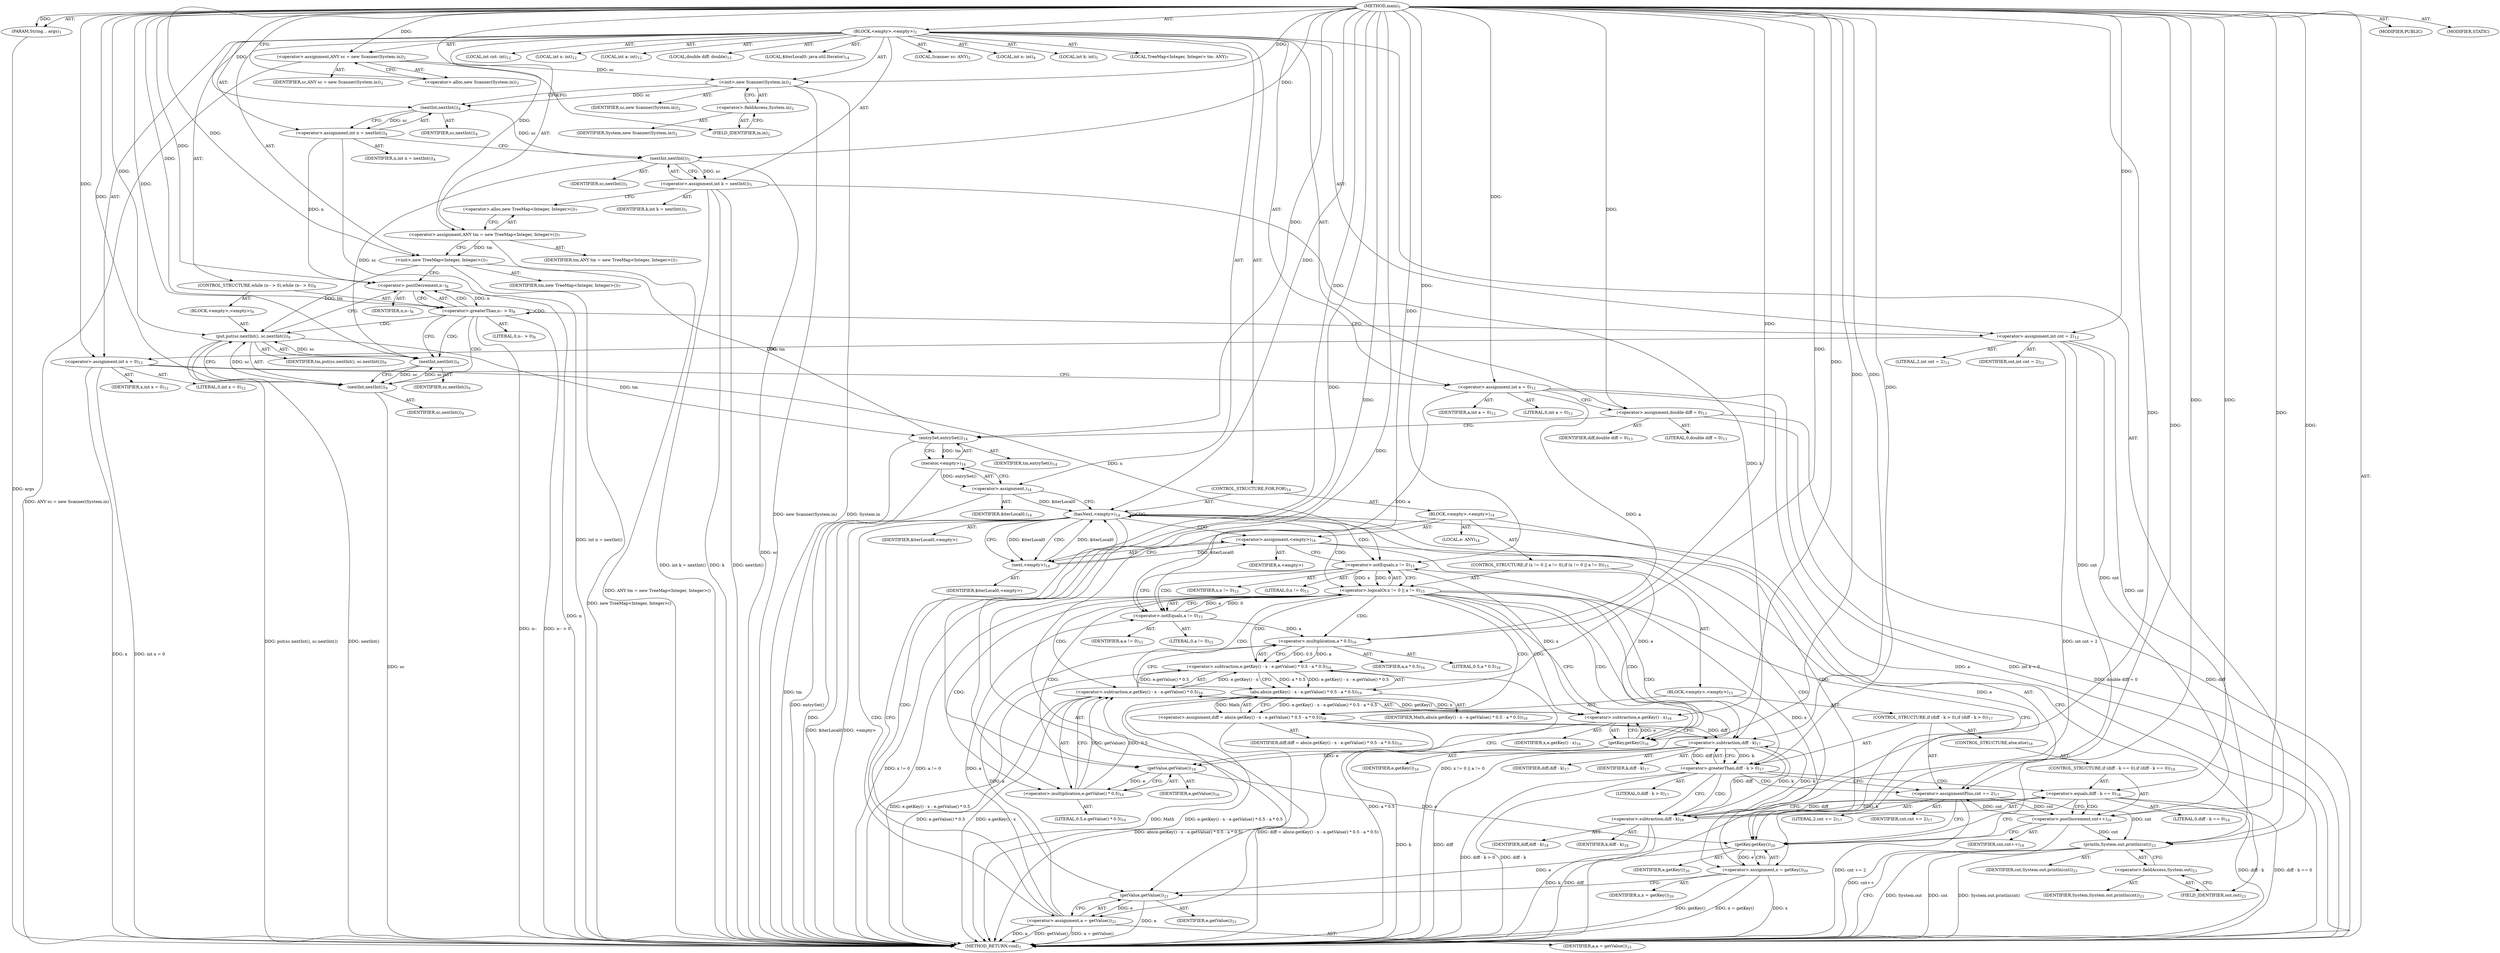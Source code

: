digraph "main" {  
"21" [label = <(METHOD,main)<SUB>1</SUB>> ]
"22" [label = <(PARAM,String... args)<SUB>1</SUB>> ]
"23" [label = <(BLOCK,&lt;empty&gt;,&lt;empty&gt;)<SUB>1</SUB>> ]
"4" [label = <(LOCAL,Scanner sc: ANY)<SUB>2</SUB>> ]
"24" [label = <(&lt;operator&gt;.assignment,ANY sc = new Scanner(System.in))<SUB>2</SUB>> ]
"25" [label = <(IDENTIFIER,sc,ANY sc = new Scanner(System.in))<SUB>2</SUB>> ]
"26" [label = <(&lt;operator&gt;.alloc,new Scanner(System.in))<SUB>2</SUB>> ]
"27" [label = <(&lt;init&gt;,new Scanner(System.in))<SUB>2</SUB>> ]
"3" [label = <(IDENTIFIER,sc,new Scanner(System.in))<SUB>2</SUB>> ]
"28" [label = <(&lt;operator&gt;.fieldAccess,System.in)<SUB>2</SUB>> ]
"29" [label = <(IDENTIFIER,System,new Scanner(System.in))<SUB>2</SUB>> ]
"30" [label = <(FIELD_IDENTIFIER,in,in)<SUB>2</SUB>> ]
"31" [label = <(LOCAL,int n: int)<SUB>4</SUB>> ]
"32" [label = <(&lt;operator&gt;.assignment,int n = nextInt())<SUB>4</SUB>> ]
"33" [label = <(IDENTIFIER,n,int n = nextInt())<SUB>4</SUB>> ]
"34" [label = <(nextInt,nextInt())<SUB>4</SUB>> ]
"35" [label = <(IDENTIFIER,sc,nextInt())<SUB>4</SUB>> ]
"36" [label = <(LOCAL,int k: int)<SUB>5</SUB>> ]
"37" [label = <(&lt;operator&gt;.assignment,int k = nextInt())<SUB>5</SUB>> ]
"38" [label = <(IDENTIFIER,k,int k = nextInt())<SUB>5</SUB>> ]
"39" [label = <(nextInt,nextInt())<SUB>5</SUB>> ]
"40" [label = <(IDENTIFIER,sc,nextInt())<SUB>5</SUB>> ]
"6" [label = <(LOCAL,TreeMap&lt;Integer, Integer&gt; tm: ANY)<SUB>7</SUB>> ]
"41" [label = <(&lt;operator&gt;.assignment,ANY tm = new TreeMap&lt;Integer, Integer&gt;())<SUB>7</SUB>> ]
"42" [label = <(IDENTIFIER,tm,ANY tm = new TreeMap&lt;Integer, Integer&gt;())<SUB>7</SUB>> ]
"43" [label = <(&lt;operator&gt;.alloc,new TreeMap&lt;Integer, Integer&gt;())<SUB>7</SUB>> ]
"44" [label = <(&lt;init&gt;,new TreeMap&lt;Integer, Integer&gt;())<SUB>7</SUB>> ]
"5" [label = <(IDENTIFIER,tm,new TreeMap&lt;Integer, Integer&gt;())<SUB>7</SUB>> ]
"45" [label = <(CONTROL_STRUCTURE,while (n-- &gt; 0),while (n-- &gt; 0))<SUB>8</SUB>> ]
"46" [label = <(&lt;operator&gt;.greaterThan,n-- &gt; 0)<SUB>8</SUB>> ]
"47" [label = <(&lt;operator&gt;.postDecrement,n--)<SUB>8</SUB>> ]
"48" [label = <(IDENTIFIER,n,n--)<SUB>8</SUB>> ]
"49" [label = <(LITERAL,0,n-- &gt; 0)<SUB>8</SUB>> ]
"50" [label = <(BLOCK,&lt;empty&gt;,&lt;empty&gt;)<SUB>8</SUB>> ]
"51" [label = <(put,put(sc.nextInt(), sc.nextInt()))<SUB>9</SUB>> ]
"52" [label = <(IDENTIFIER,tm,put(sc.nextInt(), sc.nextInt()))<SUB>9</SUB>> ]
"53" [label = <(nextInt,nextInt())<SUB>9</SUB>> ]
"54" [label = <(IDENTIFIER,sc,nextInt())<SUB>9</SUB>> ]
"55" [label = <(nextInt,nextInt())<SUB>9</SUB>> ]
"56" [label = <(IDENTIFIER,sc,nextInt())<SUB>9</SUB>> ]
"57" [label = <(LOCAL,int cnt: int)<SUB>12</SUB>> ]
"58" [label = <(LOCAL,int x: int)<SUB>12</SUB>> ]
"59" [label = <(LOCAL,int a: int)<SUB>12</SUB>> ]
"60" [label = <(&lt;operator&gt;.assignment,int cnt = 2)<SUB>12</SUB>> ]
"61" [label = <(IDENTIFIER,cnt,int cnt = 2)<SUB>12</SUB>> ]
"62" [label = <(LITERAL,2,int cnt = 2)<SUB>12</SUB>> ]
"63" [label = <(&lt;operator&gt;.assignment,int x = 0)<SUB>12</SUB>> ]
"64" [label = <(IDENTIFIER,x,int x = 0)<SUB>12</SUB>> ]
"65" [label = <(LITERAL,0,int x = 0)<SUB>12</SUB>> ]
"66" [label = <(&lt;operator&gt;.assignment,int a = 0)<SUB>12</SUB>> ]
"67" [label = <(IDENTIFIER,a,int a = 0)<SUB>12</SUB>> ]
"68" [label = <(LITERAL,0,int a = 0)<SUB>12</SUB>> ]
"69" [label = <(LOCAL,double diff: double)<SUB>13</SUB>> ]
"70" [label = <(&lt;operator&gt;.assignment,double diff = 0)<SUB>13</SUB>> ]
"71" [label = <(IDENTIFIER,diff,double diff = 0)<SUB>13</SUB>> ]
"72" [label = <(LITERAL,0,double diff = 0)<SUB>13</SUB>> ]
"73" [label = <(LOCAL,$iterLocal0: java.util.Iterator)<SUB>14</SUB>> ]
"74" [label = <(&lt;operator&gt;.assignment,)<SUB>14</SUB>> ]
"75" [label = <(IDENTIFIER,$iterLocal0,)<SUB>14</SUB>> ]
"76" [label = <(iterator,&lt;empty&gt;)<SUB>14</SUB>> ]
"77" [label = <(entrySet,entrySet())<SUB>14</SUB>> ]
"78" [label = <(IDENTIFIER,tm,entrySet())<SUB>14</SUB>> ]
"79" [label = <(CONTROL_STRUCTURE,FOR,FOR)<SUB>14</SUB>> ]
"80" [label = <(hasNext,&lt;empty&gt;)<SUB>14</SUB>> ]
"81" [label = <(IDENTIFIER,$iterLocal0,&lt;empty&gt;)> ]
"82" [label = <(BLOCK,&lt;empty&gt;,&lt;empty&gt;)<SUB>14</SUB>> ]
"83" [label = <(LOCAL,e: ANY)<SUB>14</SUB>> ]
"84" [label = <(&lt;operator&gt;.assignment,&lt;empty&gt;)<SUB>14</SUB>> ]
"85" [label = <(IDENTIFIER,e,&lt;empty&gt;)> ]
"86" [label = <(next,&lt;empty&gt;)<SUB>14</SUB>> ]
"87" [label = <(IDENTIFIER,$iterLocal0,&lt;empty&gt;)> ]
"88" [label = <(CONTROL_STRUCTURE,if (x != 0 || a != 0),if (x != 0 || a != 0))<SUB>15</SUB>> ]
"89" [label = <(&lt;operator&gt;.logicalOr,x != 0 || a != 0)<SUB>15</SUB>> ]
"90" [label = <(&lt;operator&gt;.notEquals,x != 0)<SUB>15</SUB>> ]
"91" [label = <(IDENTIFIER,x,x != 0)<SUB>15</SUB>> ]
"92" [label = <(LITERAL,0,x != 0)<SUB>15</SUB>> ]
"93" [label = <(&lt;operator&gt;.notEquals,a != 0)<SUB>15</SUB>> ]
"94" [label = <(IDENTIFIER,a,a != 0)<SUB>15</SUB>> ]
"95" [label = <(LITERAL,0,a != 0)<SUB>15</SUB>> ]
"96" [label = <(BLOCK,&lt;empty&gt;,&lt;empty&gt;)<SUB>15</SUB>> ]
"97" [label = <(&lt;operator&gt;.assignment,diff = abs(e.getKey() - x - e.getValue() * 0.5 - a * 0.5))<SUB>16</SUB>> ]
"98" [label = <(IDENTIFIER,diff,diff = abs(e.getKey() - x - e.getValue() * 0.5 - a * 0.5))<SUB>16</SUB>> ]
"99" [label = <(abs,abs(e.getKey() - x - e.getValue() * 0.5 - a * 0.5))<SUB>16</SUB>> ]
"100" [label = <(IDENTIFIER,Math,abs(e.getKey() - x - e.getValue() * 0.5 - a * 0.5))<SUB>16</SUB>> ]
"101" [label = <(&lt;operator&gt;.subtraction,e.getKey() - x - e.getValue() * 0.5 - a * 0.5)<SUB>16</SUB>> ]
"102" [label = <(&lt;operator&gt;.subtraction,e.getKey() - x - e.getValue() * 0.5)<SUB>16</SUB>> ]
"103" [label = <(&lt;operator&gt;.subtraction,e.getKey() - x)<SUB>16</SUB>> ]
"104" [label = <(getKey,getKey())<SUB>16</SUB>> ]
"105" [label = <(IDENTIFIER,e,getKey())<SUB>16</SUB>> ]
"106" [label = <(IDENTIFIER,x,e.getKey() - x)<SUB>16</SUB>> ]
"107" [label = <(&lt;operator&gt;.multiplication,e.getValue() * 0.5)<SUB>16</SUB>> ]
"108" [label = <(getValue,getValue())<SUB>16</SUB>> ]
"109" [label = <(IDENTIFIER,e,getValue())<SUB>16</SUB>> ]
"110" [label = <(LITERAL,0.5,e.getValue() * 0.5)<SUB>16</SUB>> ]
"111" [label = <(&lt;operator&gt;.multiplication,a * 0.5)<SUB>16</SUB>> ]
"112" [label = <(IDENTIFIER,a,a * 0.5)<SUB>16</SUB>> ]
"113" [label = <(LITERAL,0.5,a * 0.5)<SUB>16</SUB>> ]
"114" [label = <(CONTROL_STRUCTURE,if (diff - k &gt; 0),if (diff - k &gt; 0))<SUB>17</SUB>> ]
"115" [label = <(&lt;operator&gt;.greaterThan,diff - k &gt; 0)<SUB>17</SUB>> ]
"116" [label = <(&lt;operator&gt;.subtraction,diff - k)<SUB>17</SUB>> ]
"117" [label = <(IDENTIFIER,diff,diff - k)<SUB>17</SUB>> ]
"118" [label = <(IDENTIFIER,k,diff - k)<SUB>17</SUB>> ]
"119" [label = <(LITERAL,0,diff - k &gt; 0)<SUB>17</SUB>> ]
"120" [label = <(&lt;operator&gt;.assignmentPlus,cnt += 2)<SUB>17</SUB>> ]
"121" [label = <(IDENTIFIER,cnt,cnt += 2)<SUB>17</SUB>> ]
"122" [label = <(LITERAL,2,cnt += 2)<SUB>17</SUB>> ]
"123" [label = <(CONTROL_STRUCTURE,else,else)<SUB>18</SUB>> ]
"124" [label = <(CONTROL_STRUCTURE,if (diff - k == 0),if (diff - k == 0))<SUB>18</SUB>> ]
"125" [label = <(&lt;operator&gt;.equals,diff - k == 0)<SUB>18</SUB>> ]
"126" [label = <(&lt;operator&gt;.subtraction,diff - k)<SUB>18</SUB>> ]
"127" [label = <(IDENTIFIER,diff,diff - k)<SUB>18</SUB>> ]
"128" [label = <(IDENTIFIER,k,diff - k)<SUB>18</SUB>> ]
"129" [label = <(LITERAL,0,diff - k == 0)<SUB>18</SUB>> ]
"130" [label = <(&lt;operator&gt;.postIncrement,cnt++)<SUB>18</SUB>> ]
"131" [label = <(IDENTIFIER,cnt,cnt++)<SUB>18</SUB>> ]
"132" [label = <(&lt;operator&gt;.assignment,x = getKey())<SUB>20</SUB>> ]
"133" [label = <(IDENTIFIER,x,x = getKey())<SUB>20</SUB>> ]
"134" [label = <(getKey,getKey())<SUB>20</SUB>> ]
"135" [label = <(IDENTIFIER,e,getKey())<SUB>20</SUB>> ]
"136" [label = <(&lt;operator&gt;.assignment,a = getValue())<SUB>21</SUB>> ]
"137" [label = <(IDENTIFIER,a,a = getValue())<SUB>21</SUB>> ]
"138" [label = <(getValue,getValue())<SUB>21</SUB>> ]
"139" [label = <(IDENTIFIER,e,getValue())<SUB>21</SUB>> ]
"140" [label = <(println,System.out.println(cnt))<SUB>23</SUB>> ]
"141" [label = <(&lt;operator&gt;.fieldAccess,System.out)<SUB>23</SUB>> ]
"142" [label = <(IDENTIFIER,System,System.out.println(cnt))<SUB>23</SUB>> ]
"143" [label = <(FIELD_IDENTIFIER,out,out)<SUB>23</SUB>> ]
"144" [label = <(IDENTIFIER,cnt,System.out.println(cnt))<SUB>23</SUB>> ]
"145" [label = <(MODIFIER,PUBLIC)> ]
"146" [label = <(MODIFIER,STATIC)> ]
"147" [label = <(METHOD_RETURN,void)<SUB>1</SUB>> ]
  "21" -> "22"  [ label = "AST: "] 
  "21" -> "23"  [ label = "AST: "] 
  "21" -> "145"  [ label = "AST: "] 
  "21" -> "146"  [ label = "AST: "] 
  "21" -> "147"  [ label = "AST: "] 
  "23" -> "4"  [ label = "AST: "] 
  "23" -> "24"  [ label = "AST: "] 
  "23" -> "27"  [ label = "AST: "] 
  "23" -> "31"  [ label = "AST: "] 
  "23" -> "32"  [ label = "AST: "] 
  "23" -> "36"  [ label = "AST: "] 
  "23" -> "37"  [ label = "AST: "] 
  "23" -> "6"  [ label = "AST: "] 
  "23" -> "41"  [ label = "AST: "] 
  "23" -> "44"  [ label = "AST: "] 
  "23" -> "45"  [ label = "AST: "] 
  "23" -> "57"  [ label = "AST: "] 
  "23" -> "58"  [ label = "AST: "] 
  "23" -> "59"  [ label = "AST: "] 
  "23" -> "60"  [ label = "AST: "] 
  "23" -> "63"  [ label = "AST: "] 
  "23" -> "66"  [ label = "AST: "] 
  "23" -> "69"  [ label = "AST: "] 
  "23" -> "70"  [ label = "AST: "] 
  "23" -> "73"  [ label = "AST: "] 
  "23" -> "74"  [ label = "AST: "] 
  "23" -> "79"  [ label = "AST: "] 
  "23" -> "140"  [ label = "AST: "] 
  "24" -> "25"  [ label = "AST: "] 
  "24" -> "26"  [ label = "AST: "] 
  "27" -> "3"  [ label = "AST: "] 
  "27" -> "28"  [ label = "AST: "] 
  "28" -> "29"  [ label = "AST: "] 
  "28" -> "30"  [ label = "AST: "] 
  "32" -> "33"  [ label = "AST: "] 
  "32" -> "34"  [ label = "AST: "] 
  "34" -> "35"  [ label = "AST: "] 
  "37" -> "38"  [ label = "AST: "] 
  "37" -> "39"  [ label = "AST: "] 
  "39" -> "40"  [ label = "AST: "] 
  "41" -> "42"  [ label = "AST: "] 
  "41" -> "43"  [ label = "AST: "] 
  "44" -> "5"  [ label = "AST: "] 
  "45" -> "46"  [ label = "AST: "] 
  "45" -> "50"  [ label = "AST: "] 
  "46" -> "47"  [ label = "AST: "] 
  "46" -> "49"  [ label = "AST: "] 
  "47" -> "48"  [ label = "AST: "] 
  "50" -> "51"  [ label = "AST: "] 
  "51" -> "52"  [ label = "AST: "] 
  "51" -> "53"  [ label = "AST: "] 
  "51" -> "55"  [ label = "AST: "] 
  "53" -> "54"  [ label = "AST: "] 
  "55" -> "56"  [ label = "AST: "] 
  "60" -> "61"  [ label = "AST: "] 
  "60" -> "62"  [ label = "AST: "] 
  "63" -> "64"  [ label = "AST: "] 
  "63" -> "65"  [ label = "AST: "] 
  "66" -> "67"  [ label = "AST: "] 
  "66" -> "68"  [ label = "AST: "] 
  "70" -> "71"  [ label = "AST: "] 
  "70" -> "72"  [ label = "AST: "] 
  "74" -> "75"  [ label = "AST: "] 
  "74" -> "76"  [ label = "AST: "] 
  "76" -> "77"  [ label = "AST: "] 
  "77" -> "78"  [ label = "AST: "] 
  "79" -> "80"  [ label = "AST: "] 
  "79" -> "82"  [ label = "AST: "] 
  "80" -> "81"  [ label = "AST: "] 
  "82" -> "83"  [ label = "AST: "] 
  "82" -> "84"  [ label = "AST: "] 
  "82" -> "88"  [ label = "AST: "] 
  "82" -> "132"  [ label = "AST: "] 
  "82" -> "136"  [ label = "AST: "] 
  "84" -> "85"  [ label = "AST: "] 
  "84" -> "86"  [ label = "AST: "] 
  "86" -> "87"  [ label = "AST: "] 
  "88" -> "89"  [ label = "AST: "] 
  "88" -> "96"  [ label = "AST: "] 
  "89" -> "90"  [ label = "AST: "] 
  "89" -> "93"  [ label = "AST: "] 
  "90" -> "91"  [ label = "AST: "] 
  "90" -> "92"  [ label = "AST: "] 
  "93" -> "94"  [ label = "AST: "] 
  "93" -> "95"  [ label = "AST: "] 
  "96" -> "97"  [ label = "AST: "] 
  "96" -> "114"  [ label = "AST: "] 
  "97" -> "98"  [ label = "AST: "] 
  "97" -> "99"  [ label = "AST: "] 
  "99" -> "100"  [ label = "AST: "] 
  "99" -> "101"  [ label = "AST: "] 
  "101" -> "102"  [ label = "AST: "] 
  "101" -> "111"  [ label = "AST: "] 
  "102" -> "103"  [ label = "AST: "] 
  "102" -> "107"  [ label = "AST: "] 
  "103" -> "104"  [ label = "AST: "] 
  "103" -> "106"  [ label = "AST: "] 
  "104" -> "105"  [ label = "AST: "] 
  "107" -> "108"  [ label = "AST: "] 
  "107" -> "110"  [ label = "AST: "] 
  "108" -> "109"  [ label = "AST: "] 
  "111" -> "112"  [ label = "AST: "] 
  "111" -> "113"  [ label = "AST: "] 
  "114" -> "115"  [ label = "AST: "] 
  "114" -> "120"  [ label = "AST: "] 
  "114" -> "123"  [ label = "AST: "] 
  "115" -> "116"  [ label = "AST: "] 
  "115" -> "119"  [ label = "AST: "] 
  "116" -> "117"  [ label = "AST: "] 
  "116" -> "118"  [ label = "AST: "] 
  "120" -> "121"  [ label = "AST: "] 
  "120" -> "122"  [ label = "AST: "] 
  "123" -> "124"  [ label = "AST: "] 
  "124" -> "125"  [ label = "AST: "] 
  "124" -> "130"  [ label = "AST: "] 
  "125" -> "126"  [ label = "AST: "] 
  "125" -> "129"  [ label = "AST: "] 
  "126" -> "127"  [ label = "AST: "] 
  "126" -> "128"  [ label = "AST: "] 
  "130" -> "131"  [ label = "AST: "] 
  "132" -> "133"  [ label = "AST: "] 
  "132" -> "134"  [ label = "AST: "] 
  "134" -> "135"  [ label = "AST: "] 
  "136" -> "137"  [ label = "AST: "] 
  "136" -> "138"  [ label = "AST: "] 
  "138" -> "139"  [ label = "AST: "] 
  "140" -> "141"  [ label = "AST: "] 
  "140" -> "144"  [ label = "AST: "] 
  "141" -> "142"  [ label = "AST: "] 
  "141" -> "143"  [ label = "AST: "] 
  "24" -> "30"  [ label = "CFG: "] 
  "27" -> "34"  [ label = "CFG: "] 
  "32" -> "39"  [ label = "CFG: "] 
  "37" -> "43"  [ label = "CFG: "] 
  "41" -> "44"  [ label = "CFG: "] 
  "44" -> "47"  [ label = "CFG: "] 
  "60" -> "63"  [ label = "CFG: "] 
  "63" -> "66"  [ label = "CFG: "] 
  "66" -> "70"  [ label = "CFG: "] 
  "70" -> "77"  [ label = "CFG: "] 
  "74" -> "80"  [ label = "CFG: "] 
  "140" -> "147"  [ label = "CFG: "] 
  "26" -> "24"  [ label = "CFG: "] 
  "28" -> "27"  [ label = "CFG: "] 
  "34" -> "32"  [ label = "CFG: "] 
  "39" -> "37"  [ label = "CFG: "] 
  "43" -> "41"  [ label = "CFG: "] 
  "46" -> "53"  [ label = "CFG: "] 
  "46" -> "60"  [ label = "CFG: "] 
  "76" -> "74"  [ label = "CFG: "] 
  "80" -> "86"  [ label = "CFG: "] 
  "80" -> "143"  [ label = "CFG: "] 
  "141" -> "140"  [ label = "CFG: "] 
  "30" -> "28"  [ label = "CFG: "] 
  "47" -> "46"  [ label = "CFG: "] 
  "51" -> "47"  [ label = "CFG: "] 
  "77" -> "76"  [ label = "CFG: "] 
  "84" -> "90"  [ label = "CFG: "] 
  "132" -> "138"  [ label = "CFG: "] 
  "136" -> "80"  [ label = "CFG: "] 
  "143" -> "141"  [ label = "CFG: "] 
  "53" -> "55"  [ label = "CFG: "] 
  "55" -> "51"  [ label = "CFG: "] 
  "86" -> "84"  [ label = "CFG: "] 
  "89" -> "104"  [ label = "CFG: "] 
  "89" -> "134"  [ label = "CFG: "] 
  "134" -> "132"  [ label = "CFG: "] 
  "138" -> "136"  [ label = "CFG: "] 
  "90" -> "89"  [ label = "CFG: "] 
  "90" -> "93"  [ label = "CFG: "] 
  "93" -> "89"  [ label = "CFG: "] 
  "97" -> "116"  [ label = "CFG: "] 
  "99" -> "97"  [ label = "CFG: "] 
  "115" -> "120"  [ label = "CFG: "] 
  "115" -> "126"  [ label = "CFG: "] 
  "120" -> "134"  [ label = "CFG: "] 
  "101" -> "99"  [ label = "CFG: "] 
  "116" -> "115"  [ label = "CFG: "] 
  "102" -> "111"  [ label = "CFG: "] 
  "111" -> "101"  [ label = "CFG: "] 
  "125" -> "130"  [ label = "CFG: "] 
  "125" -> "134"  [ label = "CFG: "] 
  "130" -> "134"  [ label = "CFG: "] 
  "103" -> "108"  [ label = "CFG: "] 
  "107" -> "102"  [ label = "CFG: "] 
  "126" -> "125"  [ label = "CFG: "] 
  "104" -> "103"  [ label = "CFG: "] 
  "108" -> "107"  [ label = "CFG: "] 
  "21" -> "26"  [ label = "CFG: "] 
  "22" -> "147"  [ label = "DDG: args"] 
  "24" -> "147"  [ label = "DDG: ANY sc = new Scanner(System.in)"] 
  "27" -> "147"  [ label = "DDG: System.in"] 
  "27" -> "147"  [ label = "DDG: new Scanner(System.in)"] 
  "32" -> "147"  [ label = "DDG: int n = nextInt()"] 
  "37" -> "147"  [ label = "DDG: k"] 
  "39" -> "147"  [ label = "DDG: sc"] 
  "37" -> "147"  [ label = "DDG: nextInt()"] 
  "37" -> "147"  [ label = "DDG: int k = nextInt()"] 
  "41" -> "147"  [ label = "DDG: ANY tm = new TreeMap&lt;Integer, Integer&gt;()"] 
  "44" -> "147"  [ label = "DDG: new TreeMap&lt;Integer, Integer&gt;()"] 
  "47" -> "147"  [ label = "DDG: n"] 
  "46" -> "147"  [ label = "DDG: n--"] 
  "46" -> "147"  [ label = "DDG: n-- &gt; 0"] 
  "60" -> "147"  [ label = "DDG: int cnt = 2"] 
  "63" -> "147"  [ label = "DDG: x"] 
  "63" -> "147"  [ label = "DDG: int x = 0"] 
  "66" -> "147"  [ label = "DDG: a"] 
  "66" -> "147"  [ label = "DDG: int a = 0"] 
  "70" -> "147"  [ label = "DDG: diff"] 
  "70" -> "147"  [ label = "DDG: double diff = 0"] 
  "77" -> "147"  [ label = "DDG: tm"] 
  "76" -> "147"  [ label = "DDG: entrySet()"] 
  "74" -> "147"  [ label = "DDG: "] 
  "80" -> "147"  [ label = "DDG: $iterLocal0"] 
  "80" -> "147"  [ label = "DDG: &lt;empty&gt;"] 
  "140" -> "147"  [ label = "DDG: System.out"] 
  "140" -> "147"  [ label = "DDG: cnt"] 
  "140" -> "147"  [ label = "DDG: System.out.println(cnt)"] 
  "89" -> "147"  [ label = "DDG: x != 0"] 
  "89" -> "147"  [ label = "DDG: a != 0"] 
  "89" -> "147"  [ label = "DDG: x != 0 || a != 0"] 
  "102" -> "147"  [ label = "DDG: e.getKey() - x"] 
  "102" -> "147"  [ label = "DDG: e.getValue() * 0.5"] 
  "101" -> "147"  [ label = "DDG: e.getKey() - x - e.getValue() * 0.5"] 
  "101" -> "147"  [ label = "DDG: a * 0.5"] 
  "99" -> "147"  [ label = "DDG: e.getKey() - x - e.getValue() * 0.5 - a * 0.5"] 
  "97" -> "147"  [ label = "DDG: abs(e.getKey() - x - e.getValue() * 0.5 - a * 0.5)"] 
  "97" -> "147"  [ label = "DDG: diff = abs(e.getKey() - x - e.getValue() * 0.5 - a * 0.5)"] 
  "116" -> "147"  [ label = "DDG: diff"] 
  "116" -> "147"  [ label = "DDG: k"] 
  "115" -> "147"  [ label = "DDG: diff - k"] 
  "115" -> "147"  [ label = "DDG: diff - k &gt; 0"] 
  "126" -> "147"  [ label = "DDG: diff"] 
  "126" -> "147"  [ label = "DDG: k"] 
  "125" -> "147"  [ label = "DDG: diff - k"] 
  "125" -> "147"  [ label = "DDG: diff - k == 0"] 
  "130" -> "147"  [ label = "DDG: cnt++"] 
  "120" -> "147"  [ label = "DDG: cnt += 2"] 
  "132" -> "147"  [ label = "DDG: x"] 
  "132" -> "147"  [ label = "DDG: getKey()"] 
  "132" -> "147"  [ label = "DDG: x = getKey()"] 
  "136" -> "147"  [ label = "DDG: a"] 
  "138" -> "147"  [ label = "DDG: e"] 
  "136" -> "147"  [ label = "DDG: getValue()"] 
  "136" -> "147"  [ label = "DDG: a = getValue()"] 
  "51" -> "147"  [ label = "DDG: nextInt()"] 
  "55" -> "147"  [ label = "DDG: sc"] 
  "51" -> "147"  [ label = "DDG: put(sc.nextInt(), sc.nextInt())"] 
  "99" -> "147"  [ label = "DDG: Math"] 
  "21" -> "22"  [ label = "DDG: "] 
  "21" -> "24"  [ label = "DDG: "] 
  "34" -> "32"  [ label = "DDG: sc"] 
  "39" -> "37"  [ label = "DDG: sc"] 
  "21" -> "41"  [ label = "DDG: "] 
  "21" -> "60"  [ label = "DDG: "] 
  "21" -> "63"  [ label = "DDG: "] 
  "21" -> "66"  [ label = "DDG: "] 
  "21" -> "70"  [ label = "DDG: "] 
  "76" -> "74"  [ label = "DDG: entrySet()"] 
  "24" -> "27"  [ label = "DDG: sc"] 
  "21" -> "27"  [ label = "DDG: "] 
  "41" -> "44"  [ label = "DDG: tm"] 
  "21" -> "44"  [ label = "DDG: "] 
  "60" -> "140"  [ label = "DDG: cnt"] 
  "130" -> "140"  [ label = "DDG: cnt"] 
  "120" -> "140"  [ label = "DDG: cnt"] 
  "21" -> "140"  [ label = "DDG: "] 
  "27" -> "34"  [ label = "DDG: sc"] 
  "21" -> "34"  [ label = "DDG: "] 
  "34" -> "39"  [ label = "DDG: sc"] 
  "21" -> "39"  [ label = "DDG: "] 
  "47" -> "46"  [ label = "DDG: n"] 
  "21" -> "46"  [ label = "DDG: "] 
  "77" -> "76"  [ label = "DDG: tm"] 
  "74" -> "80"  [ label = "DDG: $iterLocal0"] 
  "86" -> "80"  [ label = "DDG: $iterLocal0"] 
  "21" -> "80"  [ label = "DDG: "] 
  "86" -> "84"  [ label = "DDG: $iterLocal0"] 
  "134" -> "132"  [ label = "DDG: e"] 
  "138" -> "136"  [ label = "DDG: e"] 
  "32" -> "47"  [ label = "DDG: n"] 
  "21" -> "47"  [ label = "DDG: "] 
  "44" -> "51"  [ label = "DDG: tm"] 
  "21" -> "51"  [ label = "DDG: "] 
  "53" -> "51"  [ label = "DDG: sc"] 
  "55" -> "51"  [ label = "DDG: sc"] 
  "44" -> "77"  [ label = "DDG: tm"] 
  "51" -> "77"  [ label = "DDG: tm"] 
  "21" -> "77"  [ label = "DDG: "] 
  "39" -> "53"  [ label = "DDG: sc"] 
  "55" -> "53"  [ label = "DDG: sc"] 
  "21" -> "53"  [ label = "DDG: "] 
  "53" -> "55"  [ label = "DDG: sc"] 
  "21" -> "55"  [ label = "DDG: "] 
  "80" -> "86"  [ label = "DDG: $iterLocal0"] 
  "21" -> "86"  [ label = "DDG: "] 
  "90" -> "89"  [ label = "DDG: x"] 
  "90" -> "89"  [ label = "DDG: 0"] 
  "93" -> "89"  [ label = "DDG: a"] 
  "93" -> "89"  [ label = "DDG: 0"] 
  "99" -> "97"  [ label = "DDG: Math"] 
  "99" -> "97"  [ label = "DDG: e.getKey() - x - e.getValue() * 0.5 - a * 0.5"] 
  "84" -> "134"  [ label = "DDG: e"] 
  "108" -> "134"  [ label = "DDG: e"] 
  "21" -> "134"  [ label = "DDG: "] 
  "134" -> "138"  [ label = "DDG: e"] 
  "21" -> "138"  [ label = "DDG: "] 
  "63" -> "90"  [ label = "DDG: x"] 
  "132" -> "90"  [ label = "DDG: x"] 
  "21" -> "90"  [ label = "DDG: "] 
  "66" -> "93"  [ label = "DDG: a"] 
  "136" -> "93"  [ label = "DDG: a"] 
  "21" -> "93"  [ label = "DDG: "] 
  "21" -> "120"  [ label = "DDG: "] 
  "21" -> "99"  [ label = "DDG: "] 
  "101" -> "99"  [ label = "DDG: e.getKey() - x - e.getValue() * 0.5"] 
  "101" -> "99"  [ label = "DDG: a * 0.5"] 
  "116" -> "115"  [ label = "DDG: diff"] 
  "116" -> "115"  [ label = "DDG: k"] 
  "21" -> "115"  [ label = "DDG: "] 
  "60" -> "120"  [ label = "DDG: cnt"] 
  "130" -> "120"  [ label = "DDG: cnt"] 
  "102" -> "101"  [ label = "DDG: e.getKey() - x"] 
  "102" -> "101"  [ label = "DDG: e.getValue() * 0.5"] 
  "111" -> "101"  [ label = "DDG: a"] 
  "111" -> "101"  [ label = "DDG: 0.5"] 
  "97" -> "116"  [ label = "DDG: diff"] 
  "21" -> "116"  [ label = "DDG: "] 
  "37" -> "116"  [ label = "DDG: k"] 
  "126" -> "116"  [ label = "DDG: k"] 
  "103" -> "102"  [ label = "DDG: getKey()"] 
  "103" -> "102"  [ label = "DDG: x"] 
  "107" -> "102"  [ label = "DDG: getValue()"] 
  "107" -> "102"  [ label = "DDG: 0.5"] 
  "66" -> "111"  [ label = "DDG: a"] 
  "93" -> "111"  [ label = "DDG: a"] 
  "136" -> "111"  [ label = "DDG: a"] 
  "21" -> "111"  [ label = "DDG: "] 
  "126" -> "125"  [ label = "DDG: diff"] 
  "126" -> "125"  [ label = "DDG: k"] 
  "21" -> "125"  [ label = "DDG: "] 
  "60" -> "130"  [ label = "DDG: cnt"] 
  "120" -> "130"  [ label = "DDG: cnt"] 
  "21" -> "130"  [ label = "DDG: "] 
  "104" -> "103"  [ label = "DDG: e"] 
  "90" -> "103"  [ label = "DDG: x"] 
  "21" -> "103"  [ label = "DDG: "] 
  "108" -> "107"  [ label = "DDG: e"] 
  "21" -> "107"  [ label = "DDG: "] 
  "116" -> "126"  [ label = "DDG: diff"] 
  "21" -> "126"  [ label = "DDG: "] 
  "116" -> "126"  [ label = "DDG: k"] 
  "84" -> "104"  [ label = "DDG: e"] 
  "21" -> "104"  [ label = "DDG: "] 
  "104" -> "108"  [ label = "DDG: e"] 
  "21" -> "108"  [ label = "DDG: "] 
  "46" -> "47"  [ label = "CDG: "] 
  "46" -> "51"  [ label = "CDG: "] 
  "46" -> "46"  [ label = "CDG: "] 
  "46" -> "53"  [ label = "CDG: "] 
  "46" -> "55"  [ label = "CDG: "] 
  "80" -> "89"  [ label = "CDG: "] 
  "80" -> "136"  [ label = "CDG: "] 
  "80" -> "84"  [ label = "CDG: "] 
  "80" -> "132"  [ label = "CDG: "] 
  "80" -> "134"  [ label = "CDG: "] 
  "80" -> "138"  [ label = "CDG: "] 
  "80" -> "90"  [ label = "CDG: "] 
  "80" -> "80"  [ label = "CDG: "] 
  "80" -> "86"  [ label = "CDG: "] 
  "89" -> "107"  [ label = "CDG: "] 
  "89" -> "115"  [ label = "CDG: "] 
  "89" -> "116"  [ label = "CDG: "] 
  "89" -> "99"  [ label = "CDG: "] 
  "89" -> "102"  [ label = "CDG: "] 
  "89" -> "103"  [ label = "CDG: "] 
  "89" -> "104"  [ label = "CDG: "] 
  "89" -> "97"  [ label = "CDG: "] 
  "89" -> "101"  [ label = "CDG: "] 
  "89" -> "108"  [ label = "CDG: "] 
  "89" -> "111"  [ label = "CDG: "] 
  "90" -> "93"  [ label = "CDG: "] 
  "115" -> "120"  [ label = "CDG: "] 
  "115" -> "126"  [ label = "CDG: "] 
  "115" -> "125"  [ label = "CDG: "] 
  "125" -> "130"  [ label = "CDG: "] 
}
